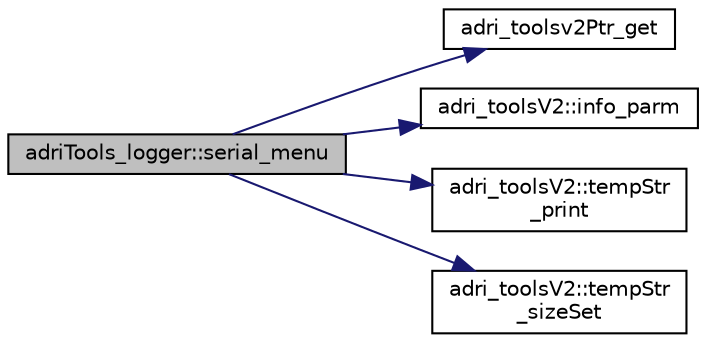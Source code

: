 digraph "adriTools_logger::serial_menu"
{
 // LATEX_PDF_SIZE
  edge [fontname="Helvetica",fontsize="10",labelfontname="Helvetica",labelfontsize="10"];
  node [fontname="Helvetica",fontsize="10",shape=record];
  rankdir="LR";
  Node1 [label="adriTools_logger::serial_menu",height=0.2,width=0.4,color="black", fillcolor="grey75", style="filled", fontcolor="black",tooltip="printf des comandes disponnible"];
  Node1 -> Node2 [color="midnightblue",fontsize="10",style="solid",fontname="Helvetica"];
  Node2 [label="adri_toolsv2Ptr_get",height=0.2,width=0.4,color="black", fillcolor="white", style="filled",URL="$core_8cpp.html#a2b69a357d9a2272f5e1839ab22a1b27d",tooltip=" "];
  Node1 -> Node3 [color="midnightblue",fontsize="10",style="solid",fontname="Helvetica"];
  Node3 [label="adri_toolsV2::info_parm",height=0.2,width=0.4,color="black", fillcolor="white", style="filled",URL="$classadri__tools_v2.html#a9e5571ca7c5450da7bfc8a1e9c656119",tooltip=" "];
  Node1 -> Node4 [color="midnightblue",fontsize="10",style="solid",fontname="Helvetica"];
  Node4 [label="adri_toolsV2::tempStr\l_print",height=0.2,width=0.4,color="black", fillcolor="white", style="filled",URL="$classadri__tools_v2.html#adb5c487191baeaba9deb605b104a2606",tooltip=" "];
  Node1 -> Node5 [color="midnightblue",fontsize="10",style="solid",fontname="Helvetica"];
  Node5 [label="adri_toolsV2::tempStr\l_sizeSet",height=0.2,width=0.4,color="black", fillcolor="white", style="filled",URL="$classadri__tools_v2.html#acf86359b7495715e5015849faaeac518",tooltip=" "];
}
